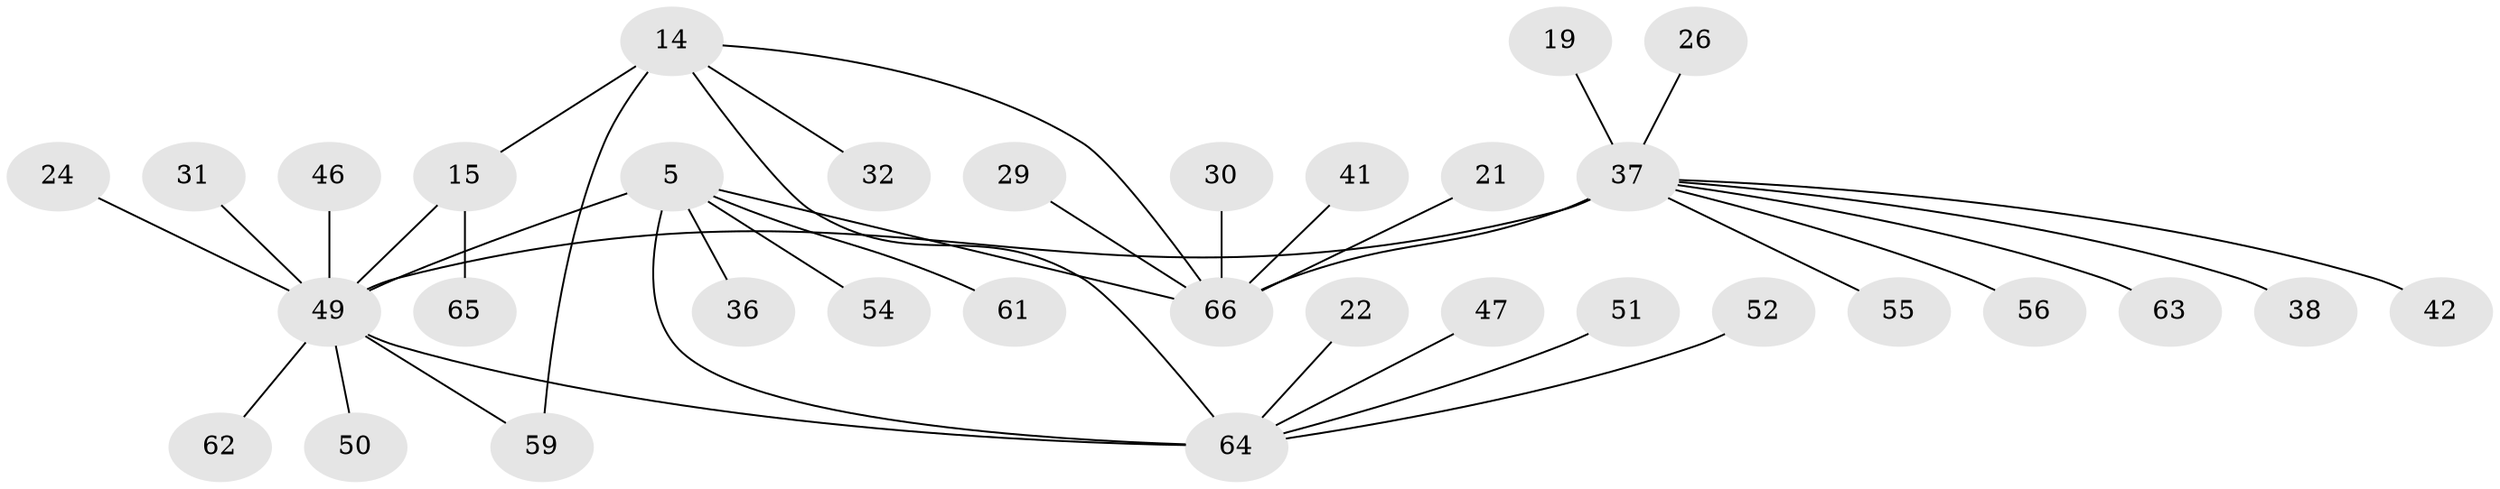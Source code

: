 // original degree distribution, {6: 0.07575757575757576, 4: 0.06060606060606061, 10: 0.015151515151515152, 8: 0.015151515151515152, 7: 0.015151515151515152, 9: 0.015151515151515152, 5: 0.045454545454545456, 3: 0.06060606060606061, 1: 0.5909090909090909, 2: 0.10606060606060606}
// Generated by graph-tools (version 1.1) at 2025/54/03/09/25 04:54:33]
// undirected, 33 vertices, 37 edges
graph export_dot {
graph [start="1"]
  node [color=gray90,style=filled];
  5 [super="+4"];
  14 [super="+13"];
  15;
  19;
  21;
  22;
  24;
  26;
  29 [super="+25"];
  30;
  31;
  32;
  36;
  37 [super="+11+17"];
  38 [super="+35"];
  41;
  42;
  46;
  47;
  49 [super="+43+40"];
  50;
  51;
  52;
  54;
  55;
  56;
  59 [super="+34+53"];
  61;
  62;
  63;
  64 [super="+6+18"];
  65 [super="+48+57+58+60"];
  66 [super="+39+44+12+16"];
  5 -- 54;
  5 -- 36;
  5 -- 61;
  5 -- 64 [weight=2];
  5 -- 66;
  5 -- 49 [weight=2];
  14 -- 15 [weight=2];
  14 -- 32;
  14 -- 59;
  14 -- 64;
  14 -- 66;
  15 -- 65;
  15 -- 49 [weight=2];
  19 -- 37;
  21 -- 66;
  22 -- 64;
  24 -- 49;
  26 -- 37;
  29 -- 66;
  30 -- 66;
  31 -- 49;
  37 -- 66 [weight=2];
  37 -- 63;
  37 -- 56;
  37 -- 38;
  37 -- 55;
  37 -- 42;
  37 -- 49 [weight=5];
  41 -- 66;
  46 -- 49;
  47 -- 64;
  49 -- 64;
  49 -- 50;
  49 -- 59;
  49 -- 62;
  51 -- 64;
  52 -- 64;
}
